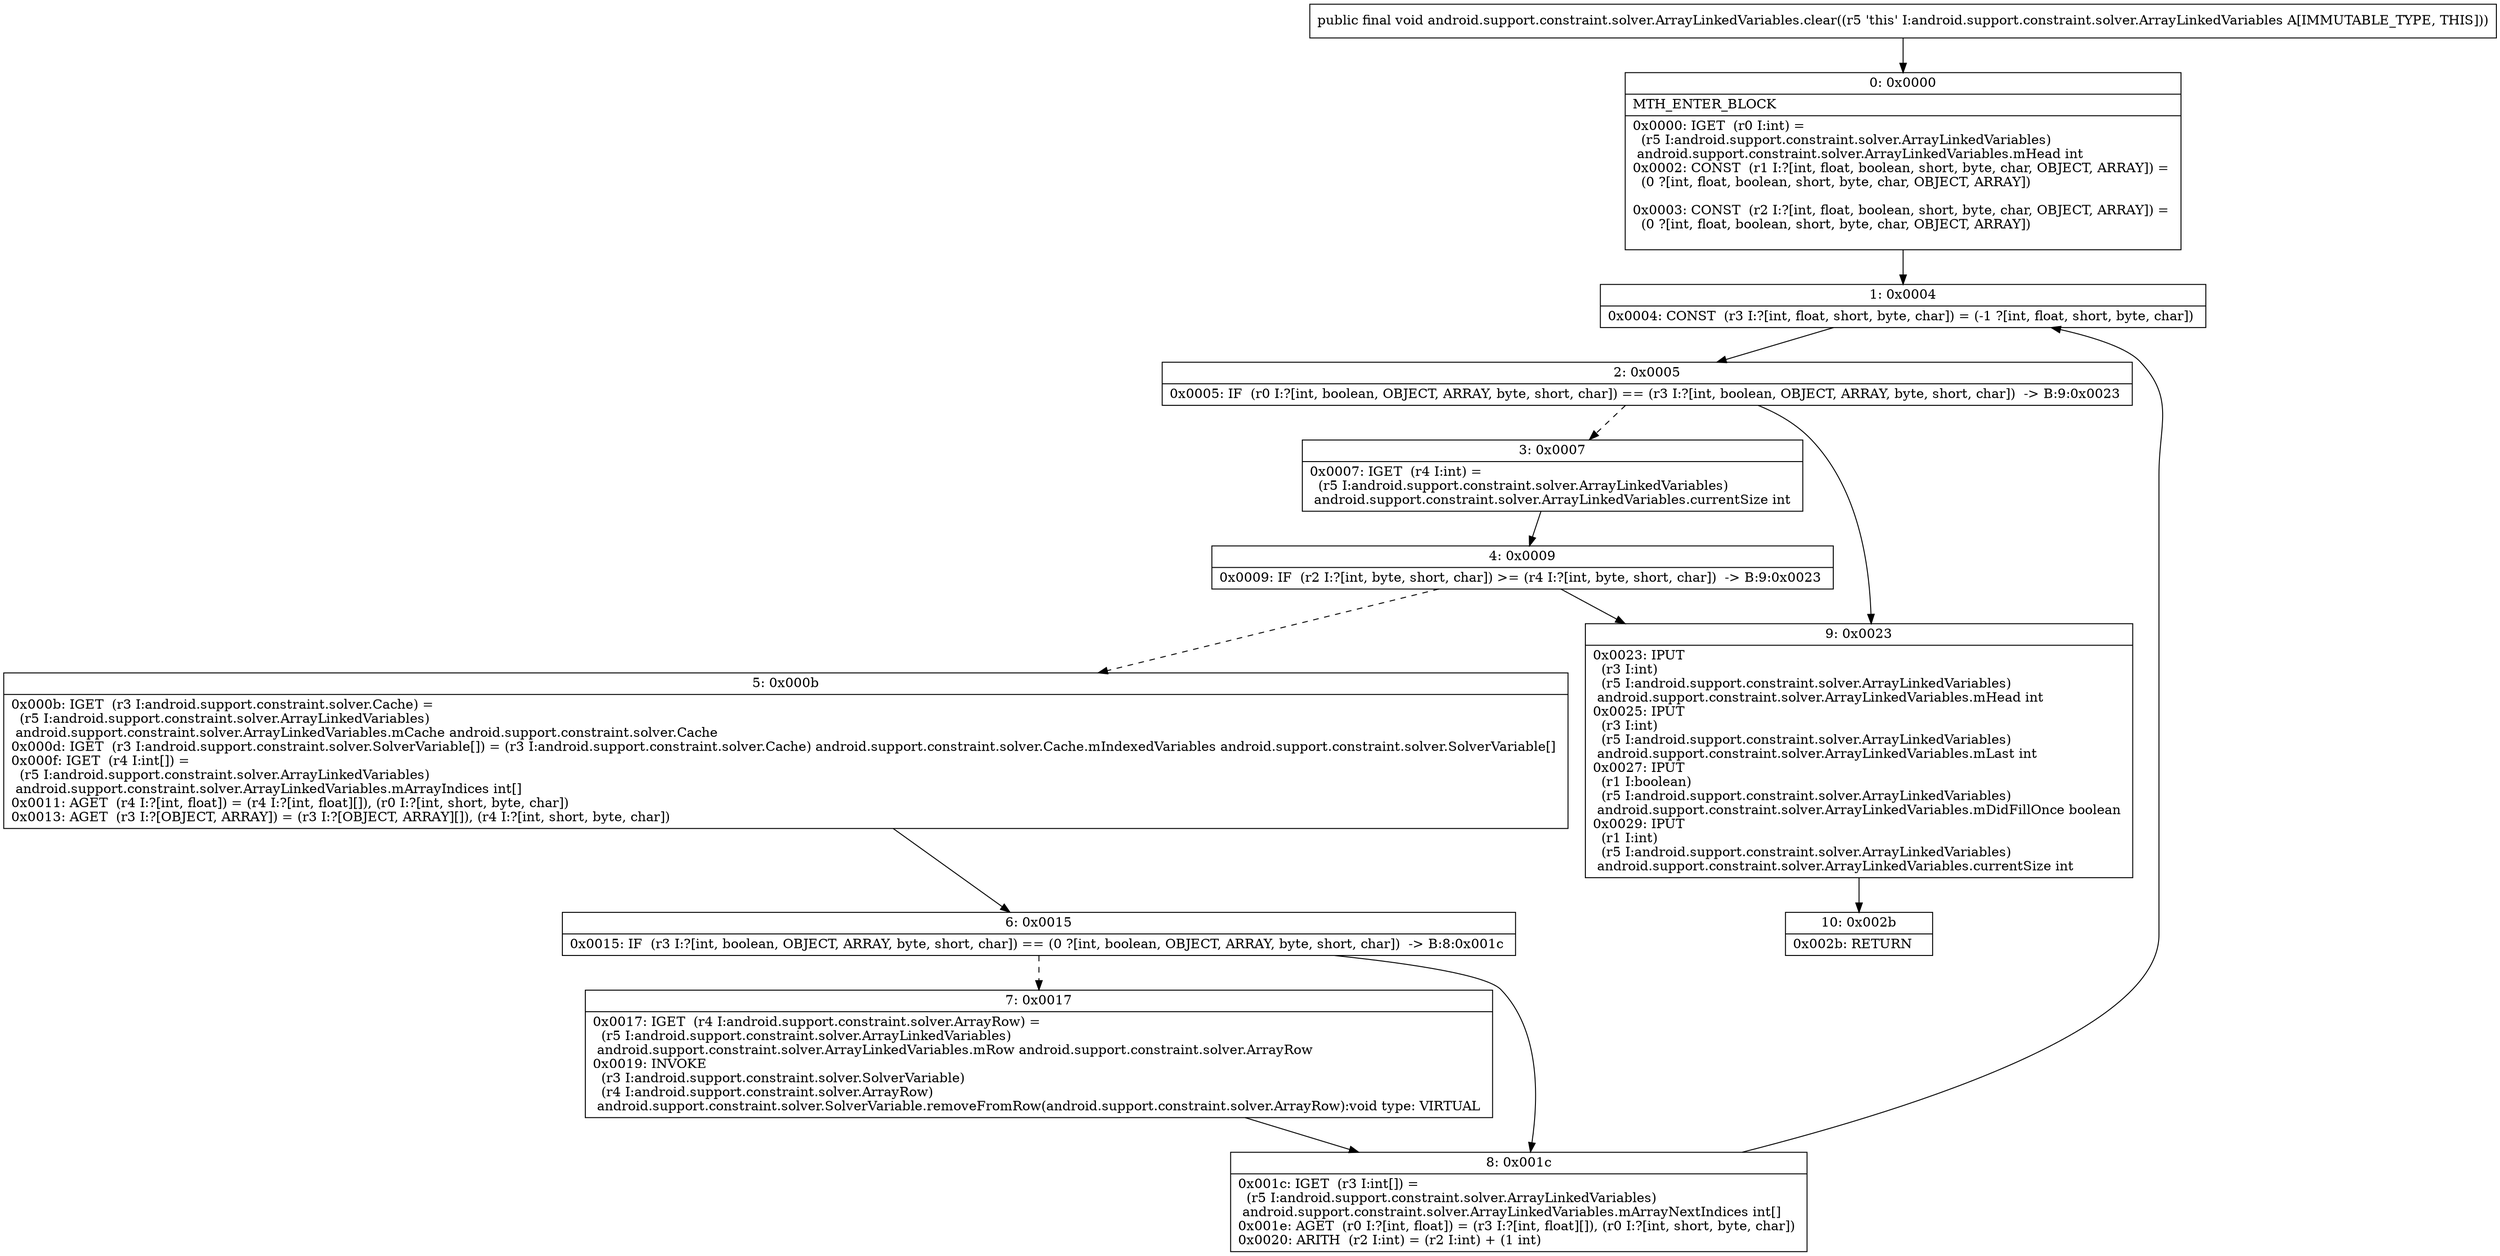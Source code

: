 digraph "CFG forandroid.support.constraint.solver.ArrayLinkedVariables.clear()V" {
Node_0 [shape=record,label="{0\:\ 0x0000|MTH_ENTER_BLOCK\l|0x0000: IGET  (r0 I:int) = \l  (r5 I:android.support.constraint.solver.ArrayLinkedVariables)\l android.support.constraint.solver.ArrayLinkedVariables.mHead int \l0x0002: CONST  (r1 I:?[int, float, boolean, short, byte, char, OBJECT, ARRAY]) = \l  (0 ?[int, float, boolean, short, byte, char, OBJECT, ARRAY])\l \l0x0003: CONST  (r2 I:?[int, float, boolean, short, byte, char, OBJECT, ARRAY]) = \l  (0 ?[int, float, boolean, short, byte, char, OBJECT, ARRAY])\l \l}"];
Node_1 [shape=record,label="{1\:\ 0x0004|0x0004: CONST  (r3 I:?[int, float, short, byte, char]) = (\-1 ?[int, float, short, byte, char]) \l}"];
Node_2 [shape=record,label="{2\:\ 0x0005|0x0005: IF  (r0 I:?[int, boolean, OBJECT, ARRAY, byte, short, char]) == (r3 I:?[int, boolean, OBJECT, ARRAY, byte, short, char])  \-\> B:9:0x0023 \l}"];
Node_3 [shape=record,label="{3\:\ 0x0007|0x0007: IGET  (r4 I:int) = \l  (r5 I:android.support.constraint.solver.ArrayLinkedVariables)\l android.support.constraint.solver.ArrayLinkedVariables.currentSize int \l}"];
Node_4 [shape=record,label="{4\:\ 0x0009|0x0009: IF  (r2 I:?[int, byte, short, char]) \>= (r4 I:?[int, byte, short, char])  \-\> B:9:0x0023 \l}"];
Node_5 [shape=record,label="{5\:\ 0x000b|0x000b: IGET  (r3 I:android.support.constraint.solver.Cache) = \l  (r5 I:android.support.constraint.solver.ArrayLinkedVariables)\l android.support.constraint.solver.ArrayLinkedVariables.mCache android.support.constraint.solver.Cache \l0x000d: IGET  (r3 I:android.support.constraint.solver.SolverVariable[]) = (r3 I:android.support.constraint.solver.Cache) android.support.constraint.solver.Cache.mIndexedVariables android.support.constraint.solver.SolverVariable[] \l0x000f: IGET  (r4 I:int[]) = \l  (r5 I:android.support.constraint.solver.ArrayLinkedVariables)\l android.support.constraint.solver.ArrayLinkedVariables.mArrayIndices int[] \l0x0011: AGET  (r4 I:?[int, float]) = (r4 I:?[int, float][]), (r0 I:?[int, short, byte, char]) \l0x0013: AGET  (r3 I:?[OBJECT, ARRAY]) = (r3 I:?[OBJECT, ARRAY][]), (r4 I:?[int, short, byte, char]) \l}"];
Node_6 [shape=record,label="{6\:\ 0x0015|0x0015: IF  (r3 I:?[int, boolean, OBJECT, ARRAY, byte, short, char]) == (0 ?[int, boolean, OBJECT, ARRAY, byte, short, char])  \-\> B:8:0x001c \l}"];
Node_7 [shape=record,label="{7\:\ 0x0017|0x0017: IGET  (r4 I:android.support.constraint.solver.ArrayRow) = \l  (r5 I:android.support.constraint.solver.ArrayLinkedVariables)\l android.support.constraint.solver.ArrayLinkedVariables.mRow android.support.constraint.solver.ArrayRow \l0x0019: INVOKE  \l  (r3 I:android.support.constraint.solver.SolverVariable)\l  (r4 I:android.support.constraint.solver.ArrayRow)\l android.support.constraint.solver.SolverVariable.removeFromRow(android.support.constraint.solver.ArrayRow):void type: VIRTUAL \l}"];
Node_8 [shape=record,label="{8\:\ 0x001c|0x001c: IGET  (r3 I:int[]) = \l  (r5 I:android.support.constraint.solver.ArrayLinkedVariables)\l android.support.constraint.solver.ArrayLinkedVariables.mArrayNextIndices int[] \l0x001e: AGET  (r0 I:?[int, float]) = (r3 I:?[int, float][]), (r0 I:?[int, short, byte, char]) \l0x0020: ARITH  (r2 I:int) = (r2 I:int) + (1 int) \l}"];
Node_9 [shape=record,label="{9\:\ 0x0023|0x0023: IPUT  \l  (r3 I:int)\l  (r5 I:android.support.constraint.solver.ArrayLinkedVariables)\l android.support.constraint.solver.ArrayLinkedVariables.mHead int \l0x0025: IPUT  \l  (r3 I:int)\l  (r5 I:android.support.constraint.solver.ArrayLinkedVariables)\l android.support.constraint.solver.ArrayLinkedVariables.mLast int \l0x0027: IPUT  \l  (r1 I:boolean)\l  (r5 I:android.support.constraint.solver.ArrayLinkedVariables)\l android.support.constraint.solver.ArrayLinkedVariables.mDidFillOnce boolean \l0x0029: IPUT  \l  (r1 I:int)\l  (r5 I:android.support.constraint.solver.ArrayLinkedVariables)\l android.support.constraint.solver.ArrayLinkedVariables.currentSize int \l}"];
Node_10 [shape=record,label="{10\:\ 0x002b|0x002b: RETURN   \l}"];
MethodNode[shape=record,label="{public final void android.support.constraint.solver.ArrayLinkedVariables.clear((r5 'this' I:android.support.constraint.solver.ArrayLinkedVariables A[IMMUTABLE_TYPE, THIS])) }"];
MethodNode -> Node_0;
Node_0 -> Node_1;
Node_1 -> Node_2;
Node_2 -> Node_3[style=dashed];
Node_2 -> Node_9;
Node_3 -> Node_4;
Node_4 -> Node_5[style=dashed];
Node_4 -> Node_9;
Node_5 -> Node_6;
Node_6 -> Node_7[style=dashed];
Node_6 -> Node_8;
Node_7 -> Node_8;
Node_8 -> Node_1;
Node_9 -> Node_10;
}

